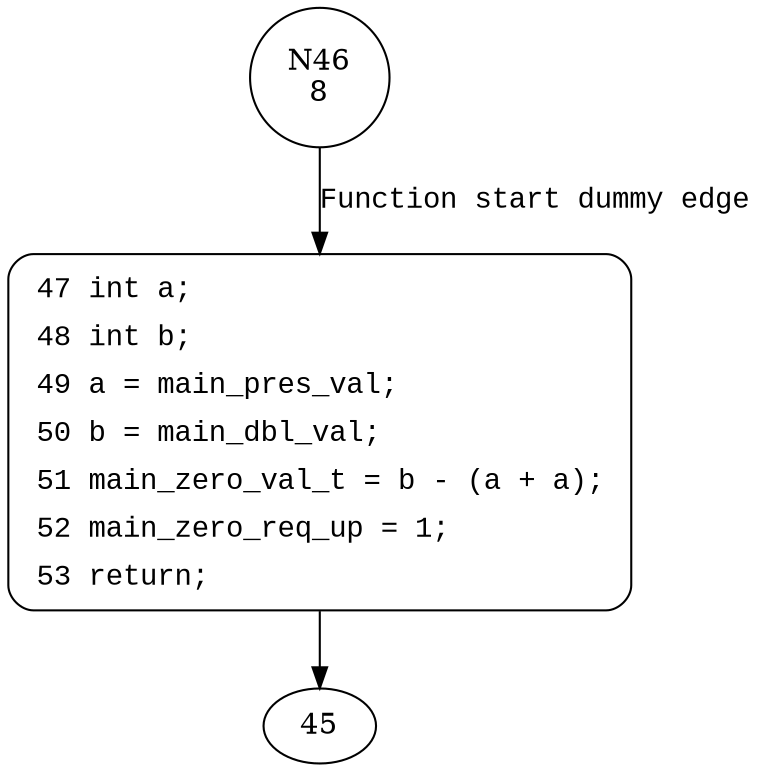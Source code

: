 digraph S3_zero {
46 [shape="circle" label="N46\n8"]
47 [shape="circle" label="N47\n7"]
47 [style="filled,bold" penwidth="1" fillcolor="white" fontname="Courier New" shape="Mrecord" label=<<table border="0" cellborder="0" cellpadding="3" bgcolor="white"><tr><td align="right">47</td><td align="left">int a;</td></tr><tr><td align="right">48</td><td align="left">int b;</td></tr><tr><td align="right">49</td><td align="left">a = main_pres_val;</td></tr><tr><td align="right">50</td><td align="left">b = main_dbl_val;</td></tr><tr><td align="right">51</td><td align="left">main_zero_val_t = b - (a + a);</td></tr><tr><td align="right">52</td><td align="left">main_zero_req_up = 1;</td></tr><tr><td align="right">53</td><td align="left">return;</td></tr></table>>]
47 -> 45[label=""]
46 -> 47 [label="Function start dummy edge" fontname="Courier New"]
}